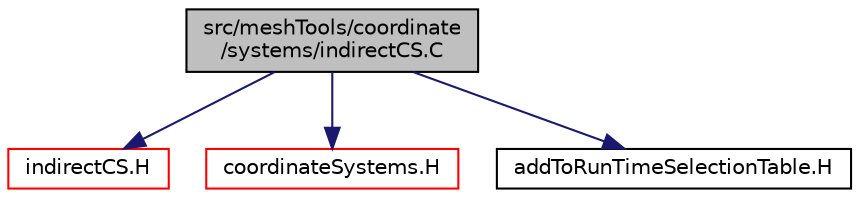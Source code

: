 digraph "src/meshTools/coordinate/systems/indirectCS.C"
{
  bgcolor="transparent";
  edge [fontname="Helvetica",fontsize="10",labelfontname="Helvetica",labelfontsize="10"];
  node [fontname="Helvetica",fontsize="10",shape=record];
  Node1 [label="src/meshTools/coordinate\l/systems/indirectCS.C",height=0.2,width=0.4,color="black", fillcolor="grey75", style="filled" fontcolor="black"];
  Node1 -> Node2 [color="midnightblue",fontsize="10",style="solid",fontname="Helvetica"];
  Node2 [label="indirectCS.H",height=0.2,width=0.4,color="red",URL="$indirectCS_8H.html"];
  Node1 -> Node3 [color="midnightblue",fontsize="10",style="solid",fontname="Helvetica"];
  Node3 [label="coordinateSystems.H",height=0.2,width=0.4,color="red",URL="$coordinateSystems_8H.html"];
  Node1 -> Node4 [color="midnightblue",fontsize="10",style="solid",fontname="Helvetica"];
  Node4 [label="addToRunTimeSelectionTable.H",height=0.2,width=0.4,color="black",URL="$addToRunTimeSelectionTable_8H.html",tooltip="Macros for easy insertion into run-time selection tables. "];
}
